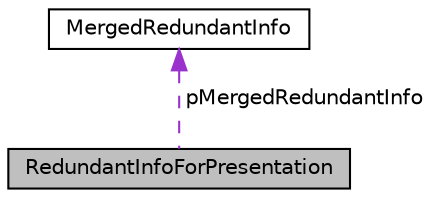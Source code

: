digraph "RedundantInfoForPresentation"
{
 // INTERACTIVE_SVG=YES
  edge [fontname="Helvetica",fontsize="10",labelfontname="Helvetica",labelfontsize="10"];
  node [fontname="Helvetica",fontsize="10",shape=record];
  Node1 [label="RedundantInfoForPresentation",height=0.2,width=0.4,color="black", fillcolor="grey75", style="filled" fontcolor="black"];
  Node2 -> Node1 [dir="back",color="darkorchid3",fontsize="10",style="dashed",label=" pMergedRedundantInfo" ,fontname="Helvetica"];
  Node2 [label="MergedRedundantInfo",height=0.2,width=0.4,color="black", fillcolor="white", style="filled",URL="$structMergedRedundantInfo.html"];
}

